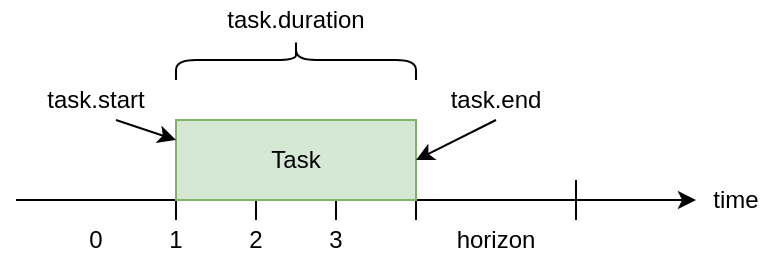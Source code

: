 <mxfile version="14.1.8" type="device"><diagram id="2vdl-CRpFOJr9P0ixMxp" name="Page-1"><mxGraphModel dx="612" dy="365" grid="1" gridSize="10" guides="1" tooltips="1" connect="1" arrows="1" fold="1" page="1" pageScale="1" pageWidth="827" pageHeight="1169" math="0" shadow="0"><root><mxCell id="0"/><mxCell id="1" parent="0"/><mxCell id="Uv0y_jucnYZJtI1_0ebA-1" value="" style="endArrow=classic;html=1;" edge="1" parent="1" target="Uv0y_jucnYZJtI1_0ebA-2"><mxGeometry width="50" height="50" relative="1" as="geometry"><mxPoint x="160" y="200" as="sourcePoint"/><mxPoint x="520" y="200" as="targetPoint"/></mxGeometry></mxCell><mxCell id="Uv0y_jucnYZJtI1_0ebA-2" value="time" style="text;html=1;strokeColor=none;fillColor=none;align=center;verticalAlign=middle;whiteSpace=wrap;rounded=0;" vertex="1" parent="1"><mxGeometry x="500" y="190" width="40" height="20" as="geometry"/></mxCell><mxCell id="Uv0y_jucnYZJtI1_0ebA-3" value="" style="endArrow=none;html=1;" edge="1" parent="1"><mxGeometry width="50" height="50" relative="1" as="geometry"><mxPoint x="440" y="210" as="sourcePoint"/><mxPoint x="440" y="190" as="targetPoint"/></mxGeometry></mxCell><mxCell id="Uv0y_jucnYZJtI1_0ebA-4" value="" style="endArrow=none;html=1;" edge="1" parent="1"><mxGeometry width="50" height="50" relative="1" as="geometry"><mxPoint x="360" y="210" as="sourcePoint"/><mxPoint x="360" y="190" as="targetPoint"/></mxGeometry></mxCell><mxCell id="Uv0y_jucnYZJtI1_0ebA-5" value="" style="endArrow=none;html=1;" edge="1" parent="1"><mxGeometry width="50" height="50" relative="1" as="geometry"><mxPoint x="320" y="210" as="sourcePoint"/><mxPoint x="320" y="190" as="targetPoint"/></mxGeometry></mxCell><mxCell id="Uv0y_jucnYZJtI1_0ebA-6" value="" style="endArrow=none;html=1;" edge="1" parent="1"><mxGeometry width="50" height="50" relative="1" as="geometry"><mxPoint x="280.0" y="210" as="sourcePoint"/><mxPoint x="280.0" y="190" as="targetPoint"/></mxGeometry></mxCell><mxCell id="Uv0y_jucnYZJtI1_0ebA-7" value="" style="endArrow=none;html=1;" edge="1" parent="1"><mxGeometry width="50" height="50" relative="1" as="geometry"><mxPoint x="240.0" y="210" as="sourcePoint"/><mxPoint x="240.0" y="190" as="targetPoint"/></mxGeometry></mxCell><mxCell id="Uv0y_jucnYZJtI1_0ebA-8" value="0" style="text;html=1;strokeColor=none;fillColor=none;align=center;verticalAlign=middle;whiteSpace=wrap;rounded=0;" vertex="1" parent="1"><mxGeometry x="180" y="210" width="40" height="20" as="geometry"/></mxCell><mxCell id="Uv0y_jucnYZJtI1_0ebA-9" value="1" style="text;html=1;strokeColor=none;fillColor=none;align=center;verticalAlign=middle;whiteSpace=wrap;rounded=0;" vertex="1" parent="1"><mxGeometry x="220" y="210" width="40" height="20" as="geometry"/></mxCell><mxCell id="Uv0y_jucnYZJtI1_0ebA-10" value="horizon" style="text;html=1;strokeColor=none;fillColor=none;align=center;verticalAlign=middle;whiteSpace=wrap;rounded=0;" vertex="1" parent="1"><mxGeometry x="380" y="210" width="40" height="20" as="geometry"/></mxCell><mxCell id="Uv0y_jucnYZJtI1_0ebA-11" value="2" style="text;html=1;strokeColor=none;fillColor=none;align=center;verticalAlign=middle;whiteSpace=wrap;rounded=0;" vertex="1" parent="1"><mxGeometry x="260" y="210" width="40" height="20" as="geometry"/></mxCell><mxCell id="Uv0y_jucnYZJtI1_0ebA-12" value="3" style="text;html=1;strokeColor=none;fillColor=none;align=center;verticalAlign=middle;whiteSpace=wrap;rounded=0;" vertex="1" parent="1"><mxGeometry x="300" y="210" width="40" height="20" as="geometry"/></mxCell><mxCell id="Uv0y_jucnYZJtI1_0ebA-13" value="Task" style="rounded=0;whiteSpace=wrap;html=1;fillColor=#d5e8d4;strokeColor=#82b366;" vertex="1" parent="1"><mxGeometry x="240" y="160" width="120" height="40" as="geometry"/></mxCell><mxCell id="Uv0y_jucnYZJtI1_0ebA-15" value="task.start" style="text;html=1;strokeColor=none;fillColor=none;align=center;verticalAlign=middle;whiteSpace=wrap;rounded=0;" vertex="1" parent="1"><mxGeometry x="180" y="140" width="40" height="20" as="geometry"/></mxCell><mxCell id="Uv0y_jucnYZJtI1_0ebA-16" value="" style="endArrow=classic;html=1;exitX=0.75;exitY=1;exitDx=0;exitDy=0;entryX=0;entryY=0.25;entryDx=0;entryDy=0;" edge="1" parent="1" source="Uv0y_jucnYZJtI1_0ebA-15" target="Uv0y_jucnYZJtI1_0ebA-13"><mxGeometry width="50" height="50" relative="1" as="geometry"><mxPoint x="350" y="260" as="sourcePoint"/><mxPoint x="400" y="210" as="targetPoint"/></mxGeometry></mxCell><mxCell id="Uv0y_jucnYZJtI1_0ebA-17" value="task.end" style="text;html=1;strokeColor=none;fillColor=none;align=center;verticalAlign=middle;whiteSpace=wrap;rounded=0;" vertex="1" parent="1"><mxGeometry x="380" y="140" width="40" height="20" as="geometry"/></mxCell><mxCell id="Uv0y_jucnYZJtI1_0ebA-18" value="" style="endArrow=classic;html=1;entryX=1;entryY=0.5;entryDx=0;entryDy=0;exitX=0.5;exitY=1;exitDx=0;exitDy=0;" edge="1" parent="1" source="Uv0y_jucnYZJtI1_0ebA-17" target="Uv0y_jucnYZJtI1_0ebA-13"><mxGeometry width="50" height="50" relative="1" as="geometry"><mxPoint x="390" y="160" as="sourcePoint"/><mxPoint x="250" y="180" as="targetPoint"/></mxGeometry></mxCell><mxCell id="Uv0y_jucnYZJtI1_0ebA-23" value="" style="shape=curlyBracket;whiteSpace=wrap;html=1;rounded=1;rotation=90;" vertex="1" parent="1"><mxGeometry x="290" y="70" width="20" height="120" as="geometry"/></mxCell><mxCell id="Uv0y_jucnYZJtI1_0ebA-24" value="task.duration" style="text;html=1;strokeColor=none;fillColor=none;align=center;verticalAlign=middle;whiteSpace=wrap;rounded=0;" vertex="1" parent="1"><mxGeometry x="260" y="100" width="80" height="20" as="geometry"/></mxCell></root></mxGraphModel></diagram></mxfile>